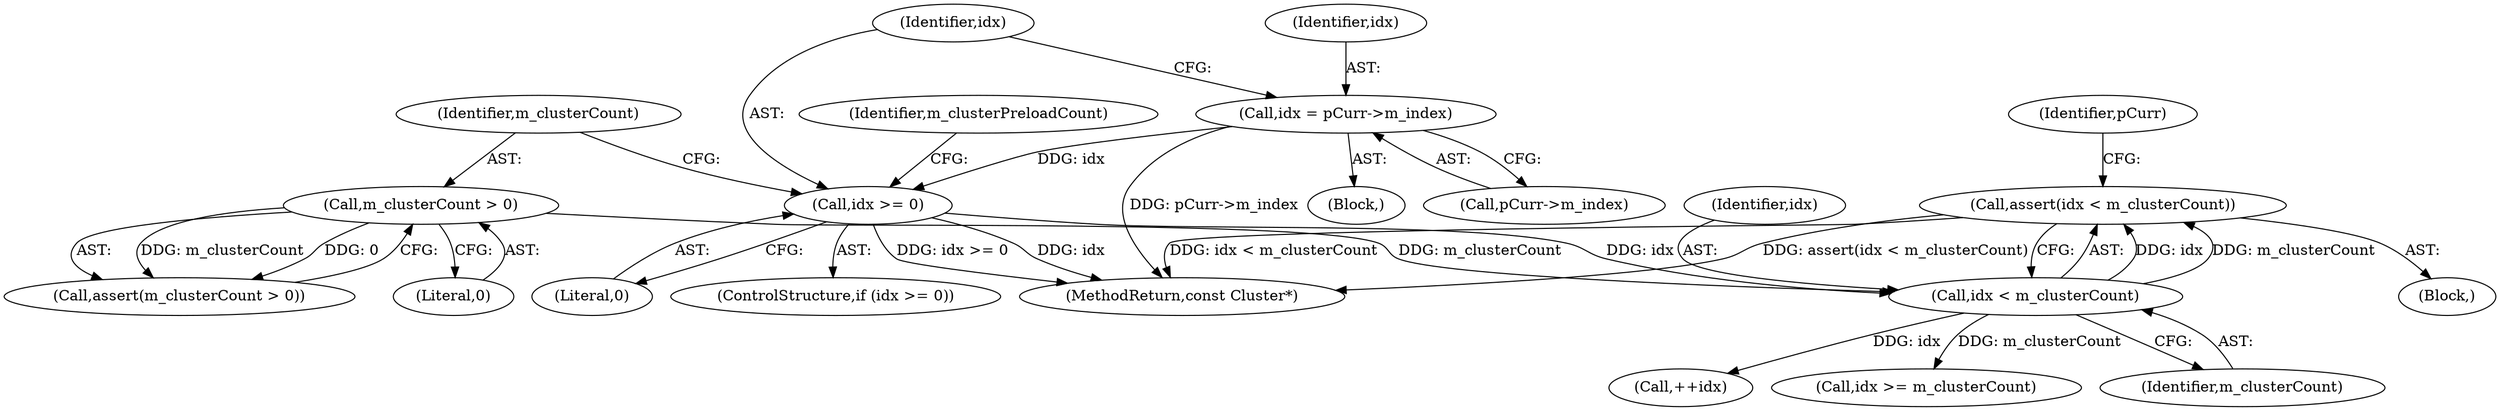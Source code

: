 digraph "0_Android_cc274e2abe8b2a6698a5c47d8aa4bb45f1f9538d_20@API" {
"1000151" [label="(Call,assert(idx < m_clusterCount))"];
"1000152" [label="(Call,idx < m_clusterCount)"];
"1000143" [label="(Call,idx >= 0)"];
"1000137" [label="(Call,idx = pCurr->m_index)"];
"1000148" [label="(Call,m_clusterCount > 0)"];
"1000161" [label="(Call,++idx)"];
"1000164" [label="(Call,idx >= m_clusterCount)"];
"1000138" [label="(Identifier,idx)"];
"1000546" [label="(MethodReturn,const Cluster*)"];
"1000149" [label="(Identifier,m_clusterCount)"];
"1000153" [label="(Identifier,idx)"];
"1000193" [label="(Identifier,m_clusterPreloadCount)"];
"1000157" [label="(Identifier,pCurr)"];
"1000146" [label="(Block,)"];
"1000144" [label="(Identifier,idx)"];
"1000150" [label="(Literal,0)"];
"1000145" [label="(Literal,0)"];
"1000152" [label="(Call,idx < m_clusterCount)"];
"1000154" [label="(Identifier,m_clusterCount)"];
"1000151" [label="(Call,assert(idx < m_clusterCount))"];
"1000126" [label="(Block,)"];
"1000148" [label="(Call,m_clusterCount > 0)"];
"1000147" [label="(Call,assert(m_clusterCount > 0))"];
"1000142" [label="(ControlStructure,if (idx >= 0))"];
"1000143" [label="(Call,idx >= 0)"];
"1000139" [label="(Call,pCurr->m_index)"];
"1000137" [label="(Call,idx = pCurr->m_index)"];
"1000151" -> "1000146"  [label="AST: "];
"1000151" -> "1000152"  [label="CFG: "];
"1000152" -> "1000151"  [label="AST: "];
"1000157" -> "1000151"  [label="CFG: "];
"1000151" -> "1000546"  [label="DDG: assert(idx < m_clusterCount)"];
"1000151" -> "1000546"  [label="DDG: idx < m_clusterCount"];
"1000152" -> "1000151"  [label="DDG: idx"];
"1000152" -> "1000151"  [label="DDG: m_clusterCount"];
"1000152" -> "1000154"  [label="CFG: "];
"1000153" -> "1000152"  [label="AST: "];
"1000154" -> "1000152"  [label="AST: "];
"1000143" -> "1000152"  [label="DDG: idx"];
"1000148" -> "1000152"  [label="DDG: m_clusterCount"];
"1000152" -> "1000161"  [label="DDG: idx"];
"1000152" -> "1000164"  [label="DDG: m_clusterCount"];
"1000143" -> "1000142"  [label="AST: "];
"1000143" -> "1000145"  [label="CFG: "];
"1000144" -> "1000143"  [label="AST: "];
"1000145" -> "1000143"  [label="AST: "];
"1000149" -> "1000143"  [label="CFG: "];
"1000193" -> "1000143"  [label="CFG: "];
"1000143" -> "1000546"  [label="DDG: idx"];
"1000143" -> "1000546"  [label="DDG: idx >= 0"];
"1000137" -> "1000143"  [label="DDG: idx"];
"1000137" -> "1000126"  [label="AST: "];
"1000137" -> "1000139"  [label="CFG: "];
"1000138" -> "1000137"  [label="AST: "];
"1000139" -> "1000137"  [label="AST: "];
"1000144" -> "1000137"  [label="CFG: "];
"1000137" -> "1000546"  [label="DDG: pCurr->m_index"];
"1000148" -> "1000147"  [label="AST: "];
"1000148" -> "1000150"  [label="CFG: "];
"1000149" -> "1000148"  [label="AST: "];
"1000150" -> "1000148"  [label="AST: "];
"1000147" -> "1000148"  [label="CFG: "];
"1000148" -> "1000147"  [label="DDG: m_clusterCount"];
"1000148" -> "1000147"  [label="DDG: 0"];
}
